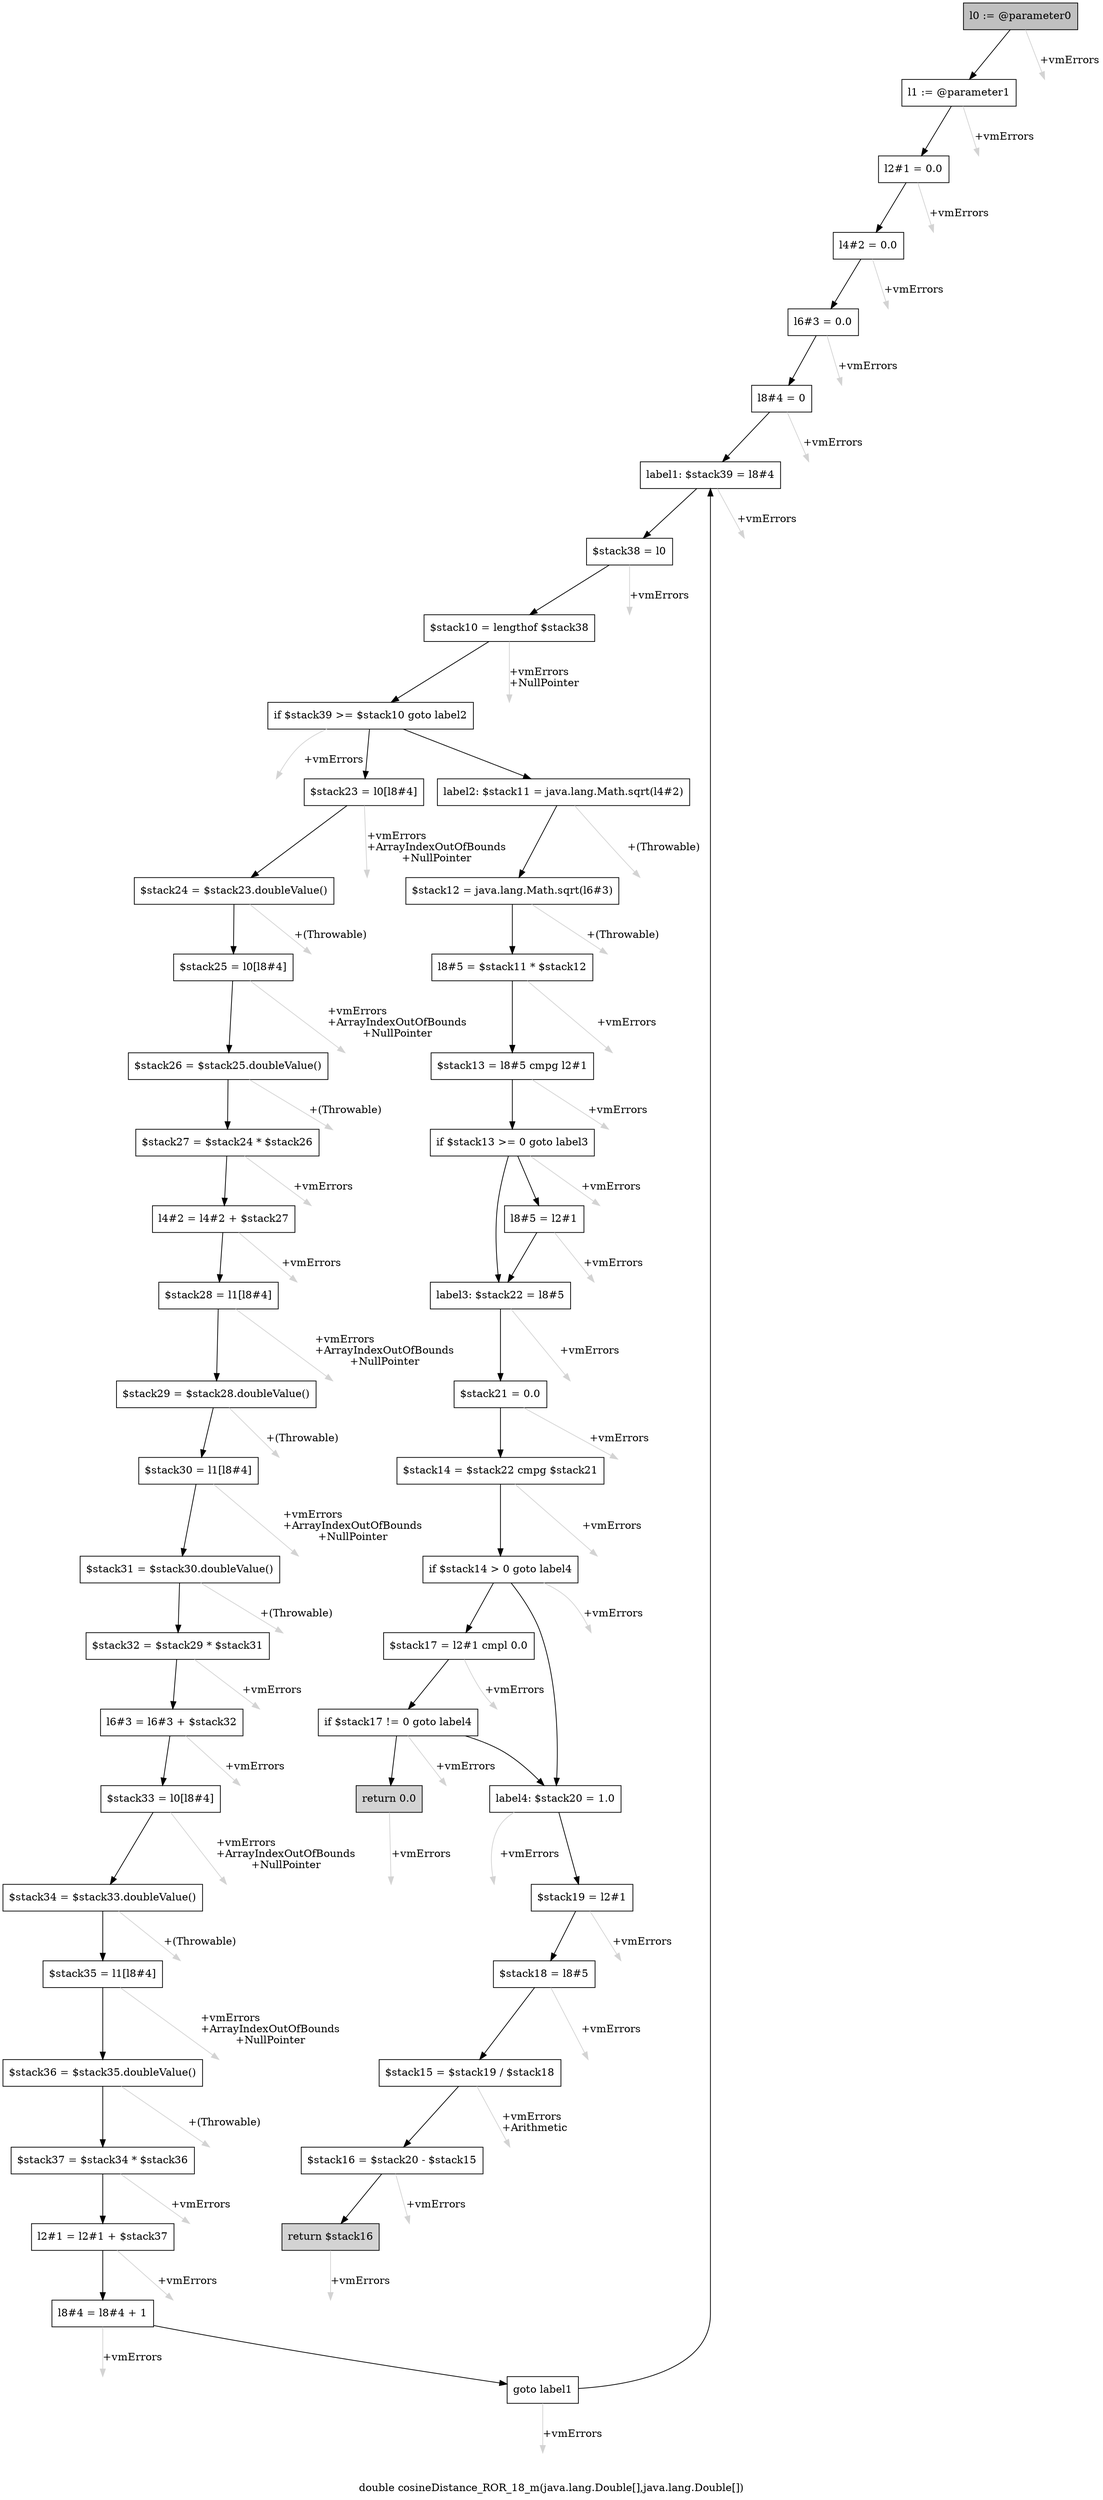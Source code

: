 digraph "double cosineDistance_ROR_18_m(java.lang.Double[],java.lang.Double[])" {
    label="double cosineDistance_ROR_18_m(java.lang.Double[],java.lang.Double[])";
    node [shape=box];
    "0" [style=filled,fillcolor=gray,label="l0 := @parameter0",];
    "1" [label="l1 := @parameter1",];
    "0"->"1" [color=black,];
    "49" [style=invis,label="Esc",];
    "0"->"49" [color=lightgray,label="\l+vmErrors",];
    "2" [label="l2#1 = 0.0",];
    "1"->"2" [color=black,];
    "50" [style=invis,label="Esc",];
    "1"->"50" [color=lightgray,label="\l+vmErrors",];
    "3" [label="l4#2 = 0.0",];
    "2"->"3" [color=black,];
    "51" [style=invis,label="Esc",];
    "2"->"51" [color=lightgray,label="\l+vmErrors",];
    "4" [label="l6#3 = 0.0",];
    "3"->"4" [color=black,];
    "52" [style=invis,label="Esc",];
    "3"->"52" [color=lightgray,label="\l+vmErrors",];
    "5" [label="l8#4 = 0",];
    "4"->"5" [color=black,];
    "53" [style=invis,label="Esc",];
    "4"->"53" [color=lightgray,label="\l+vmErrors",];
    "6" [label="label1: $stack39 = l8#4",];
    "5"->"6" [color=black,];
    "54" [style=invis,label="Esc",];
    "5"->"54" [color=lightgray,label="\l+vmErrors",];
    "7" [label="$stack38 = l0",];
    "6"->"7" [color=black,];
    "55" [style=invis,label="Esc",];
    "6"->"55" [color=lightgray,label="\l+vmErrors",];
    "8" [label="$stack10 = lengthof $stack38",];
    "7"->"8" [color=black,];
    "56" [style=invis,label="Esc",];
    "7"->"56" [color=lightgray,label="\l+vmErrors",];
    "9" [label="if $stack39 >= $stack10 goto label2",];
    "8"->"9" [color=black,];
    "57" [style=invis,label="Esc",];
    "8"->"57" [color=lightgray,label="\l+vmErrors\l+NullPointer",];
    "10" [label="$stack23 = l0[l8#4]",];
    "9"->"10" [color=black,];
    "30" [label="label2: $stack11 = java.lang.Math.sqrt(l4#2)",];
    "9"->"30" [color=black,];
    "58" [style=invis,label="Esc",];
    "9"->"58" [color=lightgray,label="\l+vmErrors",];
    "11" [label="$stack24 = $stack23.doubleValue()",];
    "10"->"11" [color=black,];
    "59" [style=invis,label="Esc",];
    "10"->"59" [color=lightgray,label="\l+vmErrors\l+ArrayIndexOutOfBounds\l+NullPointer",];
    "12" [label="$stack25 = l0[l8#4]",];
    "11"->"12" [color=black,];
    "60" [style=invis,label="Esc",];
    "11"->"60" [color=lightgray,label="\l+(Throwable)",];
    "13" [label="$stack26 = $stack25.doubleValue()",];
    "12"->"13" [color=black,];
    "61" [style=invis,label="Esc",];
    "12"->"61" [color=lightgray,label="\l+vmErrors\l+ArrayIndexOutOfBounds\l+NullPointer",];
    "14" [label="$stack27 = $stack24 * $stack26",];
    "13"->"14" [color=black,];
    "62" [style=invis,label="Esc",];
    "13"->"62" [color=lightgray,label="\l+(Throwable)",];
    "15" [label="l4#2 = l4#2 + $stack27",];
    "14"->"15" [color=black,];
    "63" [style=invis,label="Esc",];
    "14"->"63" [color=lightgray,label="\l+vmErrors",];
    "16" [label="$stack28 = l1[l8#4]",];
    "15"->"16" [color=black,];
    "64" [style=invis,label="Esc",];
    "15"->"64" [color=lightgray,label="\l+vmErrors",];
    "17" [label="$stack29 = $stack28.doubleValue()",];
    "16"->"17" [color=black,];
    "65" [style=invis,label="Esc",];
    "16"->"65" [color=lightgray,label="\l+vmErrors\l+ArrayIndexOutOfBounds\l+NullPointer",];
    "18" [label="$stack30 = l1[l8#4]",];
    "17"->"18" [color=black,];
    "66" [style=invis,label="Esc",];
    "17"->"66" [color=lightgray,label="\l+(Throwable)",];
    "19" [label="$stack31 = $stack30.doubleValue()",];
    "18"->"19" [color=black,];
    "67" [style=invis,label="Esc",];
    "18"->"67" [color=lightgray,label="\l+vmErrors\l+ArrayIndexOutOfBounds\l+NullPointer",];
    "20" [label="$stack32 = $stack29 * $stack31",];
    "19"->"20" [color=black,];
    "68" [style=invis,label="Esc",];
    "19"->"68" [color=lightgray,label="\l+(Throwable)",];
    "21" [label="l6#3 = l6#3 + $stack32",];
    "20"->"21" [color=black,];
    "69" [style=invis,label="Esc",];
    "20"->"69" [color=lightgray,label="\l+vmErrors",];
    "22" [label="$stack33 = l0[l8#4]",];
    "21"->"22" [color=black,];
    "70" [style=invis,label="Esc",];
    "21"->"70" [color=lightgray,label="\l+vmErrors",];
    "23" [label="$stack34 = $stack33.doubleValue()",];
    "22"->"23" [color=black,];
    "71" [style=invis,label="Esc",];
    "22"->"71" [color=lightgray,label="\l+vmErrors\l+ArrayIndexOutOfBounds\l+NullPointer",];
    "24" [label="$stack35 = l1[l8#4]",];
    "23"->"24" [color=black,];
    "72" [style=invis,label="Esc",];
    "23"->"72" [color=lightgray,label="\l+(Throwable)",];
    "25" [label="$stack36 = $stack35.doubleValue()",];
    "24"->"25" [color=black,];
    "73" [style=invis,label="Esc",];
    "24"->"73" [color=lightgray,label="\l+vmErrors\l+ArrayIndexOutOfBounds\l+NullPointer",];
    "26" [label="$stack37 = $stack34 * $stack36",];
    "25"->"26" [color=black,];
    "74" [style=invis,label="Esc",];
    "25"->"74" [color=lightgray,label="\l+(Throwable)",];
    "27" [label="l2#1 = l2#1 + $stack37",];
    "26"->"27" [color=black,];
    "75" [style=invis,label="Esc",];
    "26"->"75" [color=lightgray,label="\l+vmErrors",];
    "28" [label="l8#4 = l8#4 + 1",];
    "27"->"28" [color=black,];
    "76" [style=invis,label="Esc",];
    "27"->"76" [color=lightgray,label="\l+vmErrors",];
    "29" [label="goto label1",];
    "28"->"29" [color=black,];
    "77" [style=invis,label="Esc",];
    "28"->"77" [color=lightgray,label="\l+vmErrors",];
    "29"->"6" [color=black,];
    "78" [style=invis,label="Esc",];
    "29"->"78" [color=lightgray,label="\l+vmErrors",];
    "31" [label="$stack12 = java.lang.Math.sqrt(l6#3)",];
    "30"->"31" [color=black,];
    "79" [style=invis,label="Esc",];
    "30"->"79" [color=lightgray,label="\l+(Throwable)",];
    "32" [label="l8#5 = $stack11 * $stack12",];
    "31"->"32" [color=black,];
    "80" [style=invis,label="Esc",];
    "31"->"80" [color=lightgray,label="\l+(Throwable)",];
    "33" [label="$stack13 = l8#5 cmpg l2#1",];
    "32"->"33" [color=black,];
    "81" [style=invis,label="Esc",];
    "32"->"81" [color=lightgray,label="\l+vmErrors",];
    "34" [label="if $stack13 >= 0 goto label3",];
    "33"->"34" [color=black,];
    "82" [style=invis,label="Esc",];
    "33"->"82" [color=lightgray,label="\l+vmErrors",];
    "35" [label="l8#5 = l2#1",];
    "34"->"35" [color=black,];
    "36" [label="label3: $stack22 = l8#5",];
    "34"->"36" [color=black,];
    "83" [style=invis,label="Esc",];
    "34"->"83" [color=lightgray,label="\l+vmErrors",];
    "35"->"36" [color=black,];
    "84" [style=invis,label="Esc",];
    "35"->"84" [color=lightgray,label="\l+vmErrors",];
    "37" [label="$stack21 = 0.0",];
    "36"->"37" [color=black,];
    "85" [style=invis,label="Esc",];
    "36"->"85" [color=lightgray,label="\l+vmErrors",];
    "38" [label="$stack14 = $stack22 cmpg $stack21",];
    "37"->"38" [color=black,];
    "86" [style=invis,label="Esc",];
    "37"->"86" [color=lightgray,label="\l+vmErrors",];
    "39" [label="if $stack14 > 0 goto label4",];
    "38"->"39" [color=black,];
    "87" [style=invis,label="Esc",];
    "38"->"87" [color=lightgray,label="\l+vmErrors",];
    "40" [label="$stack17 = l2#1 cmpl 0.0",];
    "39"->"40" [color=black,];
    "43" [label="label4: $stack20 = 1.0",];
    "39"->"43" [color=black,];
    "88" [style=invis,label="Esc",];
    "39"->"88" [color=lightgray,label="\l+vmErrors",];
    "41" [label="if $stack17 != 0 goto label4",];
    "40"->"41" [color=black,];
    "89" [style=invis,label="Esc",];
    "40"->"89" [color=lightgray,label="\l+vmErrors",];
    "42" [style=filled,fillcolor=lightgray,label="return 0.0",];
    "41"->"42" [color=black,];
    "41"->"43" [color=black,];
    "90" [style=invis,label="Esc",];
    "41"->"90" [color=lightgray,label="\l+vmErrors",];
    "91" [style=invis,label="Esc",];
    "42"->"91" [color=lightgray,label="\l+vmErrors",];
    "44" [label="$stack19 = l2#1",];
    "43"->"44" [color=black,];
    "92" [style=invis,label="Esc",];
    "43"->"92" [color=lightgray,label="\l+vmErrors",];
    "45" [label="$stack18 = l8#5",];
    "44"->"45" [color=black,];
    "93" [style=invis,label="Esc",];
    "44"->"93" [color=lightgray,label="\l+vmErrors",];
    "46" [label="$stack15 = $stack19 / $stack18",];
    "45"->"46" [color=black,];
    "94" [style=invis,label="Esc",];
    "45"->"94" [color=lightgray,label="\l+vmErrors",];
    "47" [label="$stack16 = $stack20 - $stack15",];
    "46"->"47" [color=black,];
    "95" [style=invis,label="Esc",];
    "46"->"95" [color=lightgray,label="\l+vmErrors\l+Arithmetic",];
    "48" [style=filled,fillcolor=lightgray,label="return $stack16",];
    "47"->"48" [color=black,];
    "96" [style=invis,label="Esc",];
    "47"->"96" [color=lightgray,label="\l+vmErrors",];
    "97" [style=invis,label="Esc",];
    "48"->"97" [color=lightgray,label="\l+vmErrors",];
}
